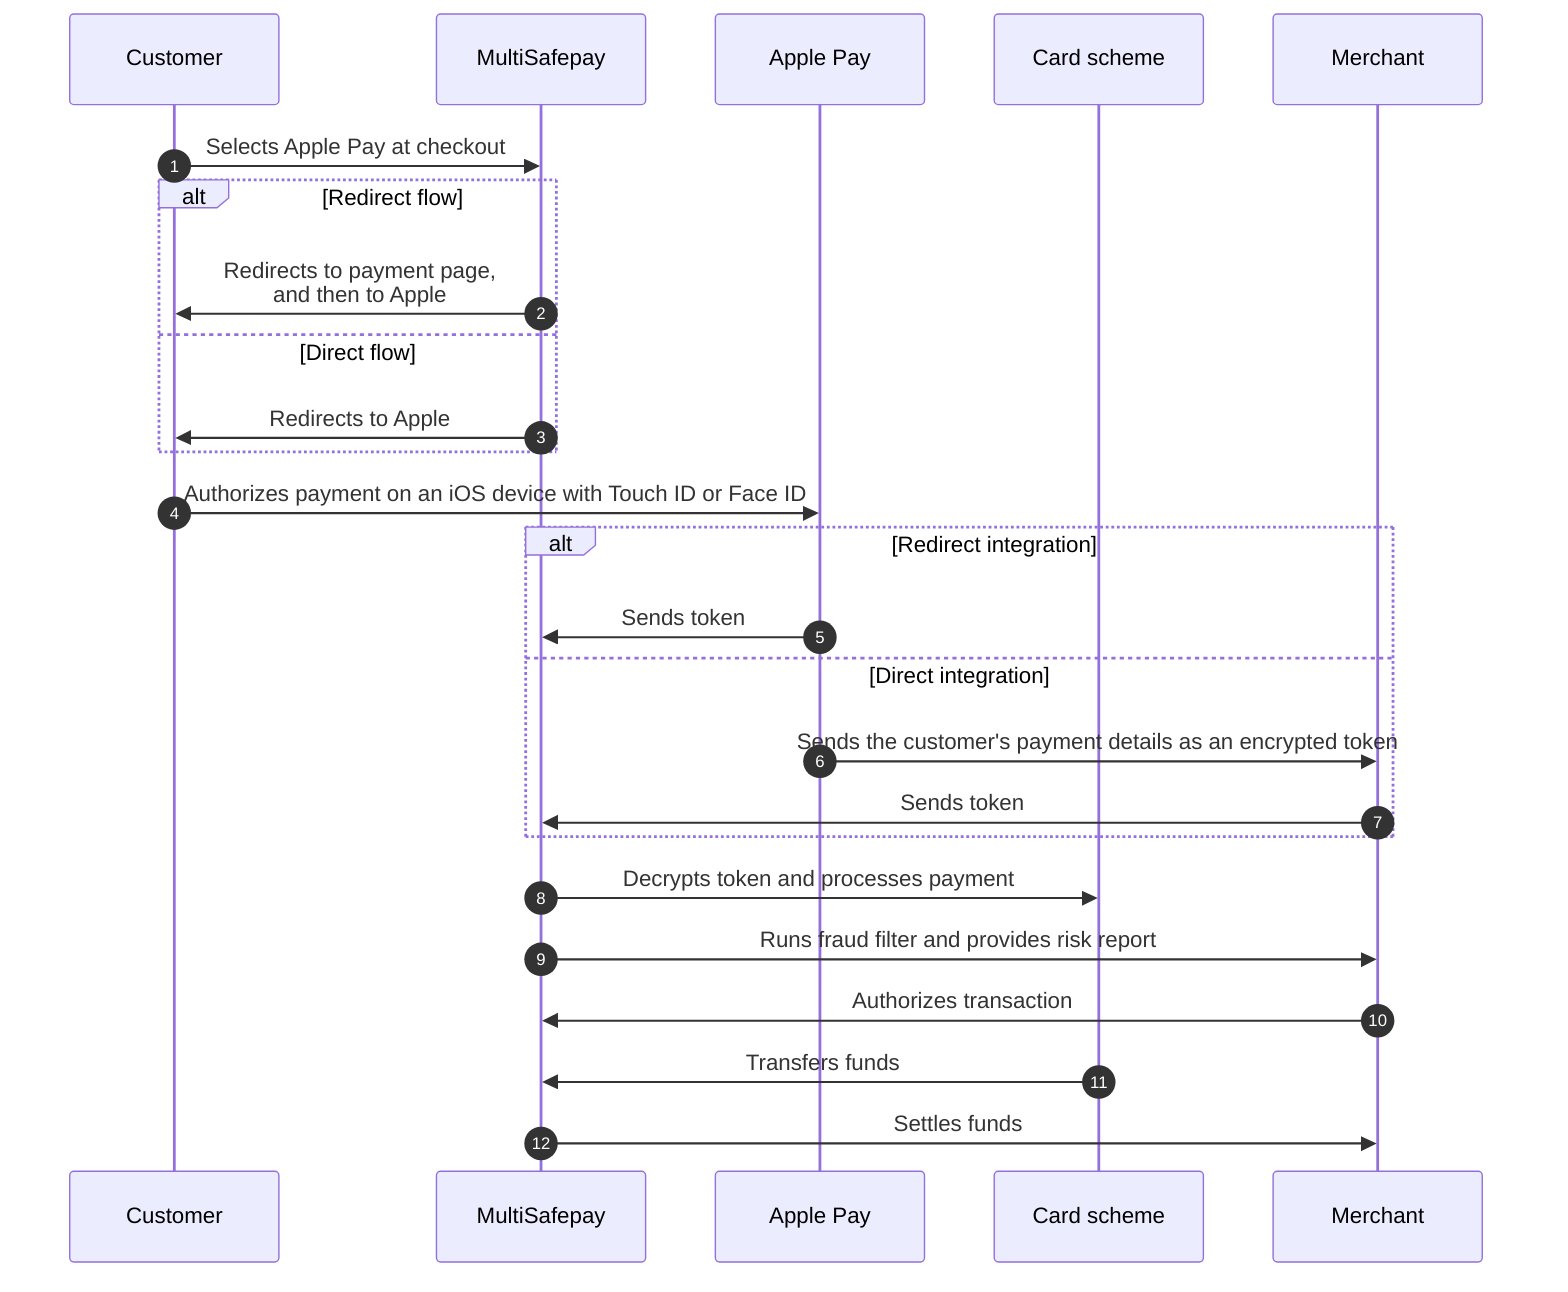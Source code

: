 sequenceDiagram
    autonumber
    participant C as Customer
    participant Mu as MultiSafepay
    participant A as Apple Pay
    participant CS as Card scheme
    participant Me as Merchant
    
    C->>Mu: Selects Apple Pay at checkout
    alt Redirect flow
    Mu->>C: Redirects to payment page, <br> and then to Apple
    else Direct flow
    Mu->>C: Redirects to Apple
    end
    C->>A: Authorizes payment on an iOS device with Touch ID or Face ID
    alt Redirect integration
    A->>Mu: Sends token
    else Direct integration
    A->>Me: Sends the customer's payment details as an encrypted token
    Me->>Mu: Sends token
    end
    Mu->>CS: Decrypts token and processes payment
    Mu->>Me: Runs fraud filter and provides risk report
    Me->>Mu: Authorizes transaction
    CS->>Mu: Transfers funds 
    Mu->>Me: Settles funds